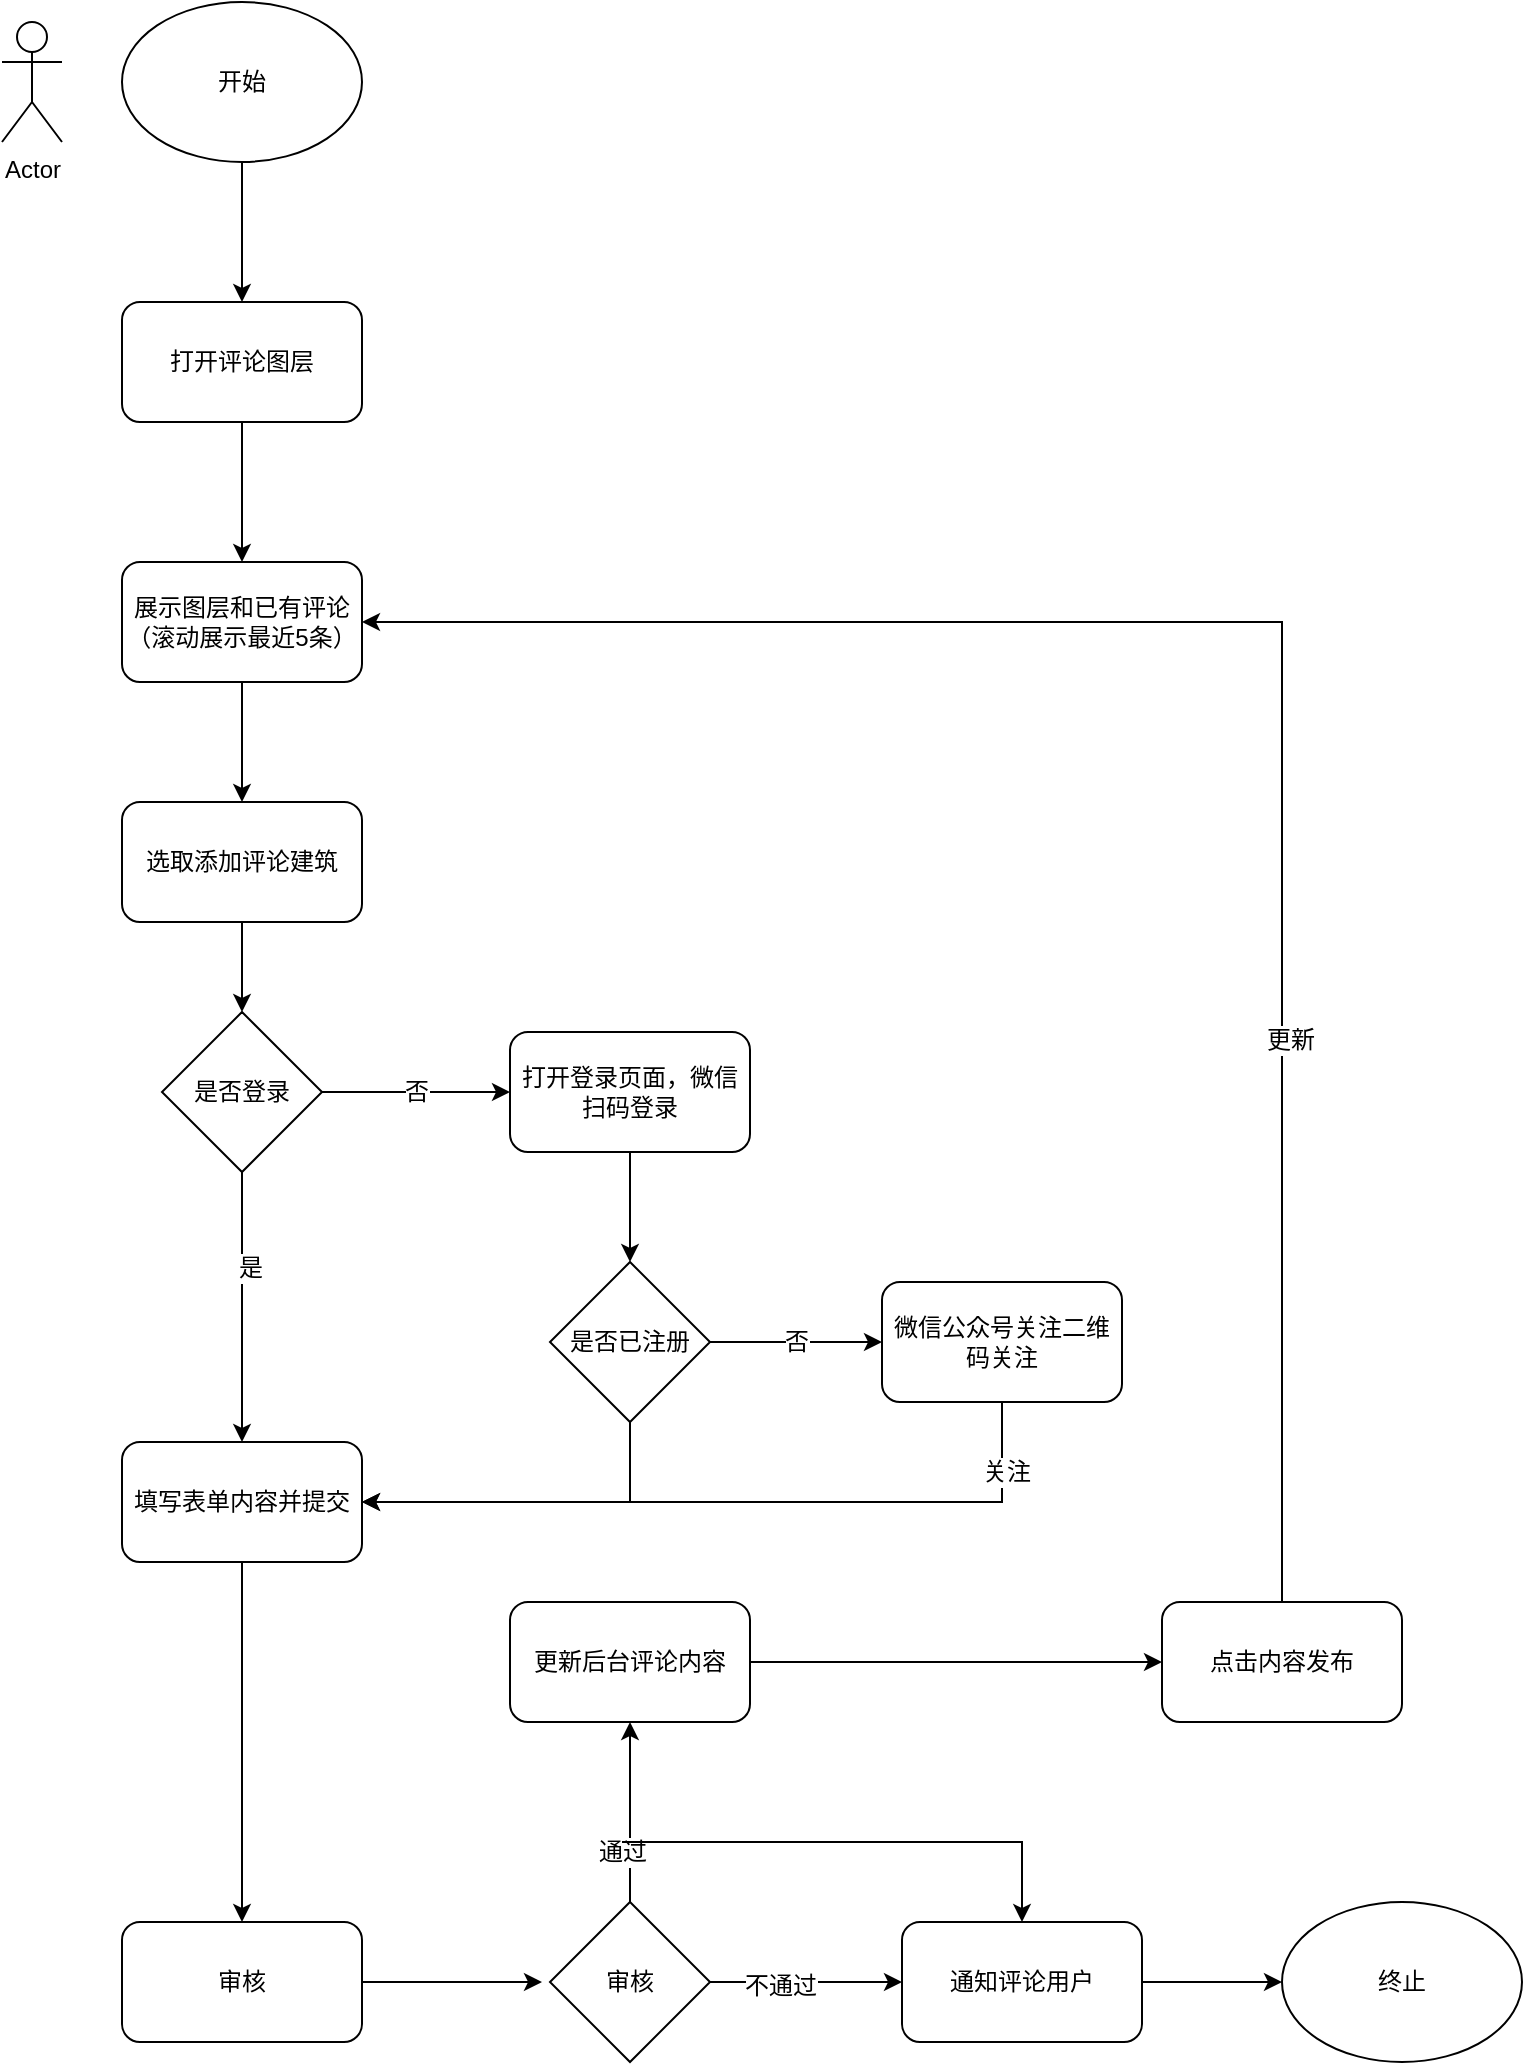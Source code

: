 <mxfile version="17.4.5" type="github">
  <diagram id="j9-oy1CH8eiCIDZEwNux" name="Page-1">
    <mxGraphModel dx="1491" dy="1149" grid="1" gridSize="10" guides="1" tooltips="1" connect="1" arrows="1" fold="1" page="1" pageScale="1" pageWidth="827" pageHeight="1169" math="0" shadow="0">
      <root>
        <mxCell id="0" />
        <mxCell id="1" parent="0" />
        <mxCell id="LwxKFnz5e6TyShfqbv65-1" value="开始" style="ellipse;whiteSpace=wrap;html=1;fontSize=12;" vertex="1" parent="1">
          <mxGeometry x="100" y="80" width="120" height="80" as="geometry" />
        </mxCell>
        <mxCell id="LwxKFnz5e6TyShfqbv65-2" value="打开评论图层" style="rounded=1;whiteSpace=wrap;html=1;fontSize=12;" vertex="1" parent="1">
          <mxGeometry x="100" y="230" width="120" height="60" as="geometry" />
        </mxCell>
        <mxCell id="LwxKFnz5e6TyShfqbv65-3" value="Actor" style="shape=umlActor;verticalLabelPosition=bottom;verticalAlign=top;html=1;outlineConnect=0;fontSize=12;" vertex="1" parent="1">
          <mxGeometry x="40" y="90" width="30" height="60" as="geometry" />
        </mxCell>
        <mxCell id="LwxKFnz5e6TyShfqbv65-4" value="" style="endArrow=classic;html=1;rounded=0;exitX=0.5;exitY=1;exitDx=0;exitDy=0;entryX=0.5;entryY=0;entryDx=0;entryDy=0;fontSize=12;" edge="1" parent="1" source="LwxKFnz5e6TyShfqbv65-1" target="LwxKFnz5e6TyShfqbv65-2">
          <mxGeometry width="50" height="50" relative="1" as="geometry">
            <mxPoint x="310" y="430" as="sourcePoint" />
            <mxPoint x="360" y="380" as="targetPoint" />
          </mxGeometry>
        </mxCell>
        <mxCell id="LwxKFnz5e6TyShfqbv65-6" value="是否登录" style="rhombus;whiteSpace=wrap;html=1;fontSize=12;" vertex="1" parent="1">
          <mxGeometry x="120" y="585" width="80" height="80" as="geometry" />
        </mxCell>
        <mxCell id="LwxKFnz5e6TyShfqbv65-7" value="" style="endArrow=classic;html=1;rounded=0;exitX=0.5;exitY=1;exitDx=0;exitDy=0;entryX=0.5;entryY=0;entryDx=0;entryDy=0;fontSize=12;" edge="1" parent="1" source="LwxKFnz5e6TyShfqbv65-6" target="LwxKFnz5e6TyShfqbv65-23">
          <mxGeometry width="50" height="50" relative="1" as="geometry">
            <mxPoint x="390" y="440" as="sourcePoint" />
            <mxPoint x="160" y="750" as="targetPoint" />
          </mxGeometry>
        </mxCell>
        <mxCell id="LwxKFnz5e6TyShfqbv65-8" value="是" style="edgeLabel;html=1;align=center;verticalAlign=middle;resizable=0;points=[];fontSize=12;" vertex="1" connectable="0" parent="LwxKFnz5e6TyShfqbv65-7">
          <mxGeometry x="-0.286" y="4" relative="1" as="geometry">
            <mxPoint as="offset" />
          </mxGeometry>
        </mxCell>
        <mxCell id="LwxKFnz5e6TyShfqbv65-9" value="" style="endArrow=classic;html=1;rounded=0;exitX=0.5;exitY=1;exitDx=0;exitDy=0;entryX=0.5;entryY=0;entryDx=0;entryDy=0;fontSize=12;" edge="1" parent="1" source="LwxKFnz5e6TyShfqbv65-2" target="LwxKFnz5e6TyShfqbv65-42">
          <mxGeometry width="50" height="50" relative="1" as="geometry">
            <mxPoint x="370" y="410" as="sourcePoint" />
            <mxPoint x="420" y="360" as="targetPoint" />
          </mxGeometry>
        </mxCell>
        <mxCell id="LwxKFnz5e6TyShfqbv65-10" value="否" style="endArrow=classic;html=1;rounded=0;exitX=1;exitY=0.5;exitDx=0;exitDy=0;fontSize=12;entryX=0;entryY=0.5;entryDx=0;entryDy=0;" edge="1" parent="1" source="LwxKFnz5e6TyShfqbv65-6" target="LwxKFnz5e6TyShfqbv65-12">
          <mxGeometry width="50" height="50" relative="1" as="geometry">
            <mxPoint x="230" y="420" as="sourcePoint" />
            <mxPoint x="300" y="570" as="targetPoint" />
          </mxGeometry>
        </mxCell>
        <mxCell id="LwxKFnz5e6TyShfqbv65-12" value="打开登录页面，微信扫码登录" style="rounded=1;whiteSpace=wrap;html=1;fontSize=12;" vertex="1" parent="1">
          <mxGeometry x="294" y="595" width="120" height="60" as="geometry" />
        </mxCell>
        <mxCell id="LwxKFnz5e6TyShfqbv65-16" value="微信公众号关注二维码关注" style="rounded=1;whiteSpace=wrap;html=1;fontSize=12;" vertex="1" parent="1">
          <mxGeometry x="480" y="720" width="120" height="60" as="geometry" />
        </mxCell>
        <mxCell id="LwxKFnz5e6TyShfqbv65-17" value="是否已注册" style="rhombus;whiteSpace=wrap;html=1;fontSize=12;" vertex="1" parent="1">
          <mxGeometry x="314" y="710" width="80" height="80" as="geometry" />
        </mxCell>
        <mxCell id="LwxKFnz5e6TyShfqbv65-18" value="" style="endArrow=classic;html=1;rounded=0;exitX=0.5;exitY=1;exitDx=0;exitDy=0;entryX=0.5;entryY=0;entryDx=0;entryDy=0;fontSize=12;" edge="1" parent="1" source="LwxKFnz5e6TyShfqbv65-12" target="LwxKFnz5e6TyShfqbv65-17">
          <mxGeometry width="50" height="50" relative="1" as="geometry">
            <mxPoint x="490" y="470" as="sourcePoint" />
            <mxPoint x="540" y="420" as="targetPoint" />
          </mxGeometry>
        </mxCell>
        <mxCell id="LwxKFnz5e6TyShfqbv65-20" value="否" style="endArrow=classic;html=1;rounded=0;exitX=1;exitY=0.5;exitDx=0;exitDy=0;fontSize=12;entryX=0;entryY=0.5;entryDx=0;entryDy=0;" edge="1" parent="1" source="LwxKFnz5e6TyShfqbv65-17" target="LwxKFnz5e6TyShfqbv65-16">
          <mxGeometry width="50" height="50" relative="1" as="geometry">
            <mxPoint x="430" y="560" as="sourcePoint" />
            <mxPoint x="460" y="510" as="targetPoint" />
          </mxGeometry>
        </mxCell>
        <mxCell id="LwxKFnz5e6TyShfqbv65-23" value="填写表单内容并提交" style="rounded=1;whiteSpace=wrap;html=1;fontSize=12;" vertex="1" parent="1">
          <mxGeometry x="100" y="800" width="120" height="60" as="geometry" />
        </mxCell>
        <mxCell id="LwxKFnz5e6TyShfqbv65-25" value="审核" style="rounded=1;whiteSpace=wrap;html=1;fontSize=12;" vertex="1" parent="1">
          <mxGeometry x="100" y="1040" width="120" height="60" as="geometry" />
        </mxCell>
        <mxCell id="LwxKFnz5e6TyShfqbv65-26" value="" style="endArrow=classic;html=1;rounded=0;exitX=0.5;exitY=1;exitDx=0;exitDy=0;entryX=0.5;entryY=0;entryDx=0;entryDy=0;fontSize=12;" edge="1" parent="1" source="LwxKFnz5e6TyShfqbv65-23" target="LwxKFnz5e6TyShfqbv65-25">
          <mxGeometry width="50" height="50" relative="1" as="geometry">
            <mxPoint x="150" y="1000" as="sourcePoint" />
            <mxPoint x="200" y="950" as="targetPoint" />
          </mxGeometry>
        </mxCell>
        <mxCell id="LwxKFnz5e6TyShfqbv65-27" value="审核" style="rhombus;whiteSpace=wrap;html=1;fontSize=12;" vertex="1" parent="1">
          <mxGeometry x="314" y="1030" width="80" height="80" as="geometry" />
        </mxCell>
        <mxCell id="LwxKFnz5e6TyShfqbv65-28" value="更新后台评论内容" style="rounded=1;whiteSpace=wrap;html=1;fontSize=12;" vertex="1" parent="1">
          <mxGeometry x="294" y="880" width="120" height="60" as="geometry" />
        </mxCell>
        <mxCell id="LwxKFnz5e6TyShfqbv65-29" value="通知评论用户" style="rounded=1;whiteSpace=wrap;html=1;fontSize=12;" vertex="1" parent="1">
          <mxGeometry x="490" y="1040" width="120" height="60" as="geometry" />
        </mxCell>
        <mxCell id="LwxKFnz5e6TyShfqbv65-30" value="终止" style="ellipse;whiteSpace=wrap;html=1;fontSize=12;" vertex="1" parent="1">
          <mxGeometry x="680" y="1030" width="120" height="80" as="geometry" />
        </mxCell>
        <mxCell id="LwxKFnz5e6TyShfqbv65-31" value="" style="endArrow=classic;html=1;rounded=0;exitX=1;exitY=0.5;exitDx=0;exitDy=0;fontSize=12;" edge="1" parent="1" source="LwxKFnz5e6TyShfqbv65-25">
          <mxGeometry width="50" height="50" relative="1" as="geometry">
            <mxPoint x="320" y="800" as="sourcePoint" />
            <mxPoint x="310" y="1070" as="targetPoint" />
          </mxGeometry>
        </mxCell>
        <mxCell id="LwxKFnz5e6TyShfqbv65-32" value="" style="endArrow=classic;html=1;rounded=0;exitX=1;exitY=0.5;exitDx=0;exitDy=0;entryX=0;entryY=0.5;entryDx=0;entryDy=0;fontSize=12;" edge="1" parent="1" source="LwxKFnz5e6TyShfqbv65-27" target="LwxKFnz5e6TyShfqbv65-29">
          <mxGeometry width="50" height="50" relative="1" as="geometry">
            <mxPoint x="400" y="1090" as="sourcePoint" />
            <mxPoint x="450" y="1040" as="targetPoint" />
          </mxGeometry>
        </mxCell>
        <mxCell id="LwxKFnz5e6TyShfqbv65-39" value="不通过" style="edgeLabel;html=1;align=center;verticalAlign=middle;resizable=0;points=[];fontSize=12;" vertex="1" connectable="0" parent="LwxKFnz5e6TyShfqbv65-32">
          <mxGeometry x="-0.271" y="-2" relative="1" as="geometry">
            <mxPoint as="offset" />
          </mxGeometry>
        </mxCell>
        <mxCell id="LwxKFnz5e6TyShfqbv65-33" value="" style="endArrow=classic;html=1;rounded=0;exitX=0.5;exitY=0;exitDx=0;exitDy=0;entryX=0.5;entryY=1;entryDx=0;entryDy=0;fontSize=12;" edge="1" parent="1" source="LwxKFnz5e6TyShfqbv65-27" target="LwxKFnz5e6TyShfqbv65-28">
          <mxGeometry width="50" height="50" relative="1" as="geometry">
            <mxPoint x="480" y="970" as="sourcePoint" />
            <mxPoint x="530" y="920" as="targetPoint" />
          </mxGeometry>
        </mxCell>
        <mxCell id="LwxKFnz5e6TyShfqbv65-38" value="通过" style="edgeLabel;html=1;align=center;verticalAlign=middle;resizable=0;points=[];fontSize=12;" vertex="1" connectable="0" parent="LwxKFnz5e6TyShfqbv65-33">
          <mxGeometry x="-0.444" y="4" relative="1" as="geometry">
            <mxPoint as="offset" />
          </mxGeometry>
        </mxCell>
        <mxCell id="LwxKFnz5e6TyShfqbv65-34" value="点击内容发布" style="rounded=1;whiteSpace=wrap;html=1;fontSize=12;" vertex="1" parent="1">
          <mxGeometry x="620" y="880" width="120" height="60" as="geometry" />
        </mxCell>
        <mxCell id="LwxKFnz5e6TyShfqbv65-35" value="" style="endArrow=classic;html=1;rounded=0;exitX=1;exitY=0.5;exitDx=0;exitDy=0;entryX=0;entryY=0.5;entryDx=0;entryDy=0;fontSize=12;" edge="1" parent="1" source="LwxKFnz5e6TyShfqbv65-28" target="LwxKFnz5e6TyShfqbv65-34">
          <mxGeometry width="50" height="50" relative="1" as="geometry">
            <mxPoint x="580" y="860" as="sourcePoint" />
            <mxPoint x="630" y="810" as="targetPoint" />
          </mxGeometry>
        </mxCell>
        <mxCell id="LwxKFnz5e6TyShfqbv65-40" value="" style="endArrow=classic;html=1;rounded=0;exitX=1;exitY=0.5;exitDx=0;exitDy=0;entryX=0;entryY=0.5;entryDx=0;entryDy=0;fontSize=12;" edge="1" parent="1" source="LwxKFnz5e6TyShfqbv65-29" target="LwxKFnz5e6TyShfqbv65-30">
          <mxGeometry width="50" height="50" relative="1" as="geometry">
            <mxPoint x="700" y="990" as="sourcePoint" />
            <mxPoint x="750" y="940" as="targetPoint" />
          </mxGeometry>
        </mxCell>
        <mxCell id="LwxKFnz5e6TyShfqbv65-41" value="" style="edgeStyle=segmentEdgeStyle;endArrow=classic;html=1;rounded=0;entryX=0.5;entryY=0;entryDx=0;entryDy=0;fontSize=12;" edge="1" parent="1" target="LwxKFnz5e6TyShfqbv65-29">
          <mxGeometry width="50" height="50" relative="1" as="geometry">
            <mxPoint x="350" y="1000" as="sourcePoint" />
            <mxPoint x="560" y="1030" as="targetPoint" />
          </mxGeometry>
        </mxCell>
        <mxCell id="LwxKFnz5e6TyShfqbv65-42" value="展示图层和已有评论（滚动展示最近5条）" style="rounded=1;whiteSpace=wrap;html=1;fontSize=12;" vertex="1" parent="1">
          <mxGeometry x="100" y="360" width="120" height="60" as="geometry" />
        </mxCell>
        <mxCell id="LwxKFnz5e6TyShfqbv65-43" value="" style="endArrow=classic;html=1;rounded=0;fontSize=12;exitX=0.5;exitY=1;exitDx=0;exitDy=0;" edge="1" parent="1" source="LwxKFnz5e6TyShfqbv65-42">
          <mxGeometry width="50" height="50" relative="1" as="geometry">
            <mxPoint x="-10" y="590" as="sourcePoint" />
            <mxPoint x="160" y="480" as="targetPoint" />
          </mxGeometry>
        </mxCell>
        <mxCell id="LwxKFnz5e6TyShfqbv65-46" value="选取添加评论建筑" style="rounded=1;whiteSpace=wrap;html=1;fontSize=12;" vertex="1" parent="1">
          <mxGeometry x="100" y="480" width="120" height="60" as="geometry" />
        </mxCell>
        <mxCell id="LwxKFnz5e6TyShfqbv65-47" value="" style="endArrow=classic;html=1;rounded=0;fontSize=12;exitX=0.5;exitY=1;exitDx=0;exitDy=0;entryX=0.5;entryY=0;entryDx=0;entryDy=0;" edge="1" parent="1" source="LwxKFnz5e6TyShfqbv65-46" target="LwxKFnz5e6TyShfqbv65-6">
          <mxGeometry width="50" height="50" relative="1" as="geometry">
            <mxPoint x="310" y="710" as="sourcePoint" />
            <mxPoint x="360" y="660" as="targetPoint" />
          </mxGeometry>
        </mxCell>
        <mxCell id="LwxKFnz5e6TyShfqbv65-48" value="" style="edgeStyle=elbowEdgeStyle;elbow=vertical;endArrow=classic;html=1;rounded=0;fontSize=12;exitX=0.5;exitY=1;exitDx=0;exitDy=0;entryX=1;entryY=0.5;entryDx=0;entryDy=0;" edge="1" parent="1" source="LwxKFnz5e6TyShfqbv65-17" target="LwxKFnz5e6TyShfqbv65-23">
          <mxGeometry width="50" height="50" relative="1" as="geometry">
            <mxPoint x="500" y="850" as="sourcePoint" />
            <mxPoint x="550" y="800" as="targetPoint" />
            <Array as="points">
              <mxPoint x="290" y="830" />
            </Array>
          </mxGeometry>
        </mxCell>
        <mxCell id="LwxKFnz5e6TyShfqbv65-49" value="" style="edgeStyle=elbowEdgeStyle;elbow=vertical;endArrow=classic;html=1;rounded=0;fontSize=12;exitX=0.5;exitY=1;exitDx=0;exitDy=0;entryX=1;entryY=0.5;entryDx=0;entryDy=0;" edge="1" parent="1" source="LwxKFnz5e6TyShfqbv65-16" target="LwxKFnz5e6TyShfqbv65-23">
          <mxGeometry width="50" height="50" relative="1" as="geometry">
            <mxPoint x="640" y="780" as="sourcePoint" />
            <mxPoint x="690" y="730" as="targetPoint" />
            <Array as="points">
              <mxPoint x="380" y="830" />
            </Array>
          </mxGeometry>
        </mxCell>
        <mxCell id="LwxKFnz5e6TyShfqbv65-50" value="关注" style="edgeLabel;html=1;align=center;verticalAlign=middle;resizable=0;points=[];fontSize=12;" vertex="1" connectable="0" parent="LwxKFnz5e6TyShfqbv65-49">
          <mxGeometry x="-0.811" y="2" relative="1" as="geometry">
            <mxPoint as="offset" />
          </mxGeometry>
        </mxCell>
        <mxCell id="LwxKFnz5e6TyShfqbv65-51" value="" style="edgeStyle=segmentEdgeStyle;endArrow=classic;html=1;rounded=0;fontSize=12;exitX=0.5;exitY=0;exitDx=0;exitDy=0;entryX=1;entryY=0.5;entryDx=0;entryDy=0;" edge="1" parent="1" source="LwxKFnz5e6TyShfqbv65-34" target="LwxKFnz5e6TyShfqbv65-42">
          <mxGeometry width="50" height="50" relative="1" as="geometry">
            <mxPoint x="700" y="840" as="sourcePoint" />
            <mxPoint x="580" y="490" as="targetPoint" />
            <Array as="points">
              <mxPoint x="680" y="390" />
            </Array>
          </mxGeometry>
        </mxCell>
        <mxCell id="LwxKFnz5e6TyShfqbv65-52" value="更新" style="edgeLabel;html=1;align=center;verticalAlign=middle;resizable=0;points=[];fontSize=12;" vertex="1" connectable="0" parent="LwxKFnz5e6TyShfqbv65-51">
          <mxGeometry x="-0.407" y="-4" relative="1" as="geometry">
            <mxPoint as="offset" />
          </mxGeometry>
        </mxCell>
      </root>
    </mxGraphModel>
  </diagram>
</mxfile>
